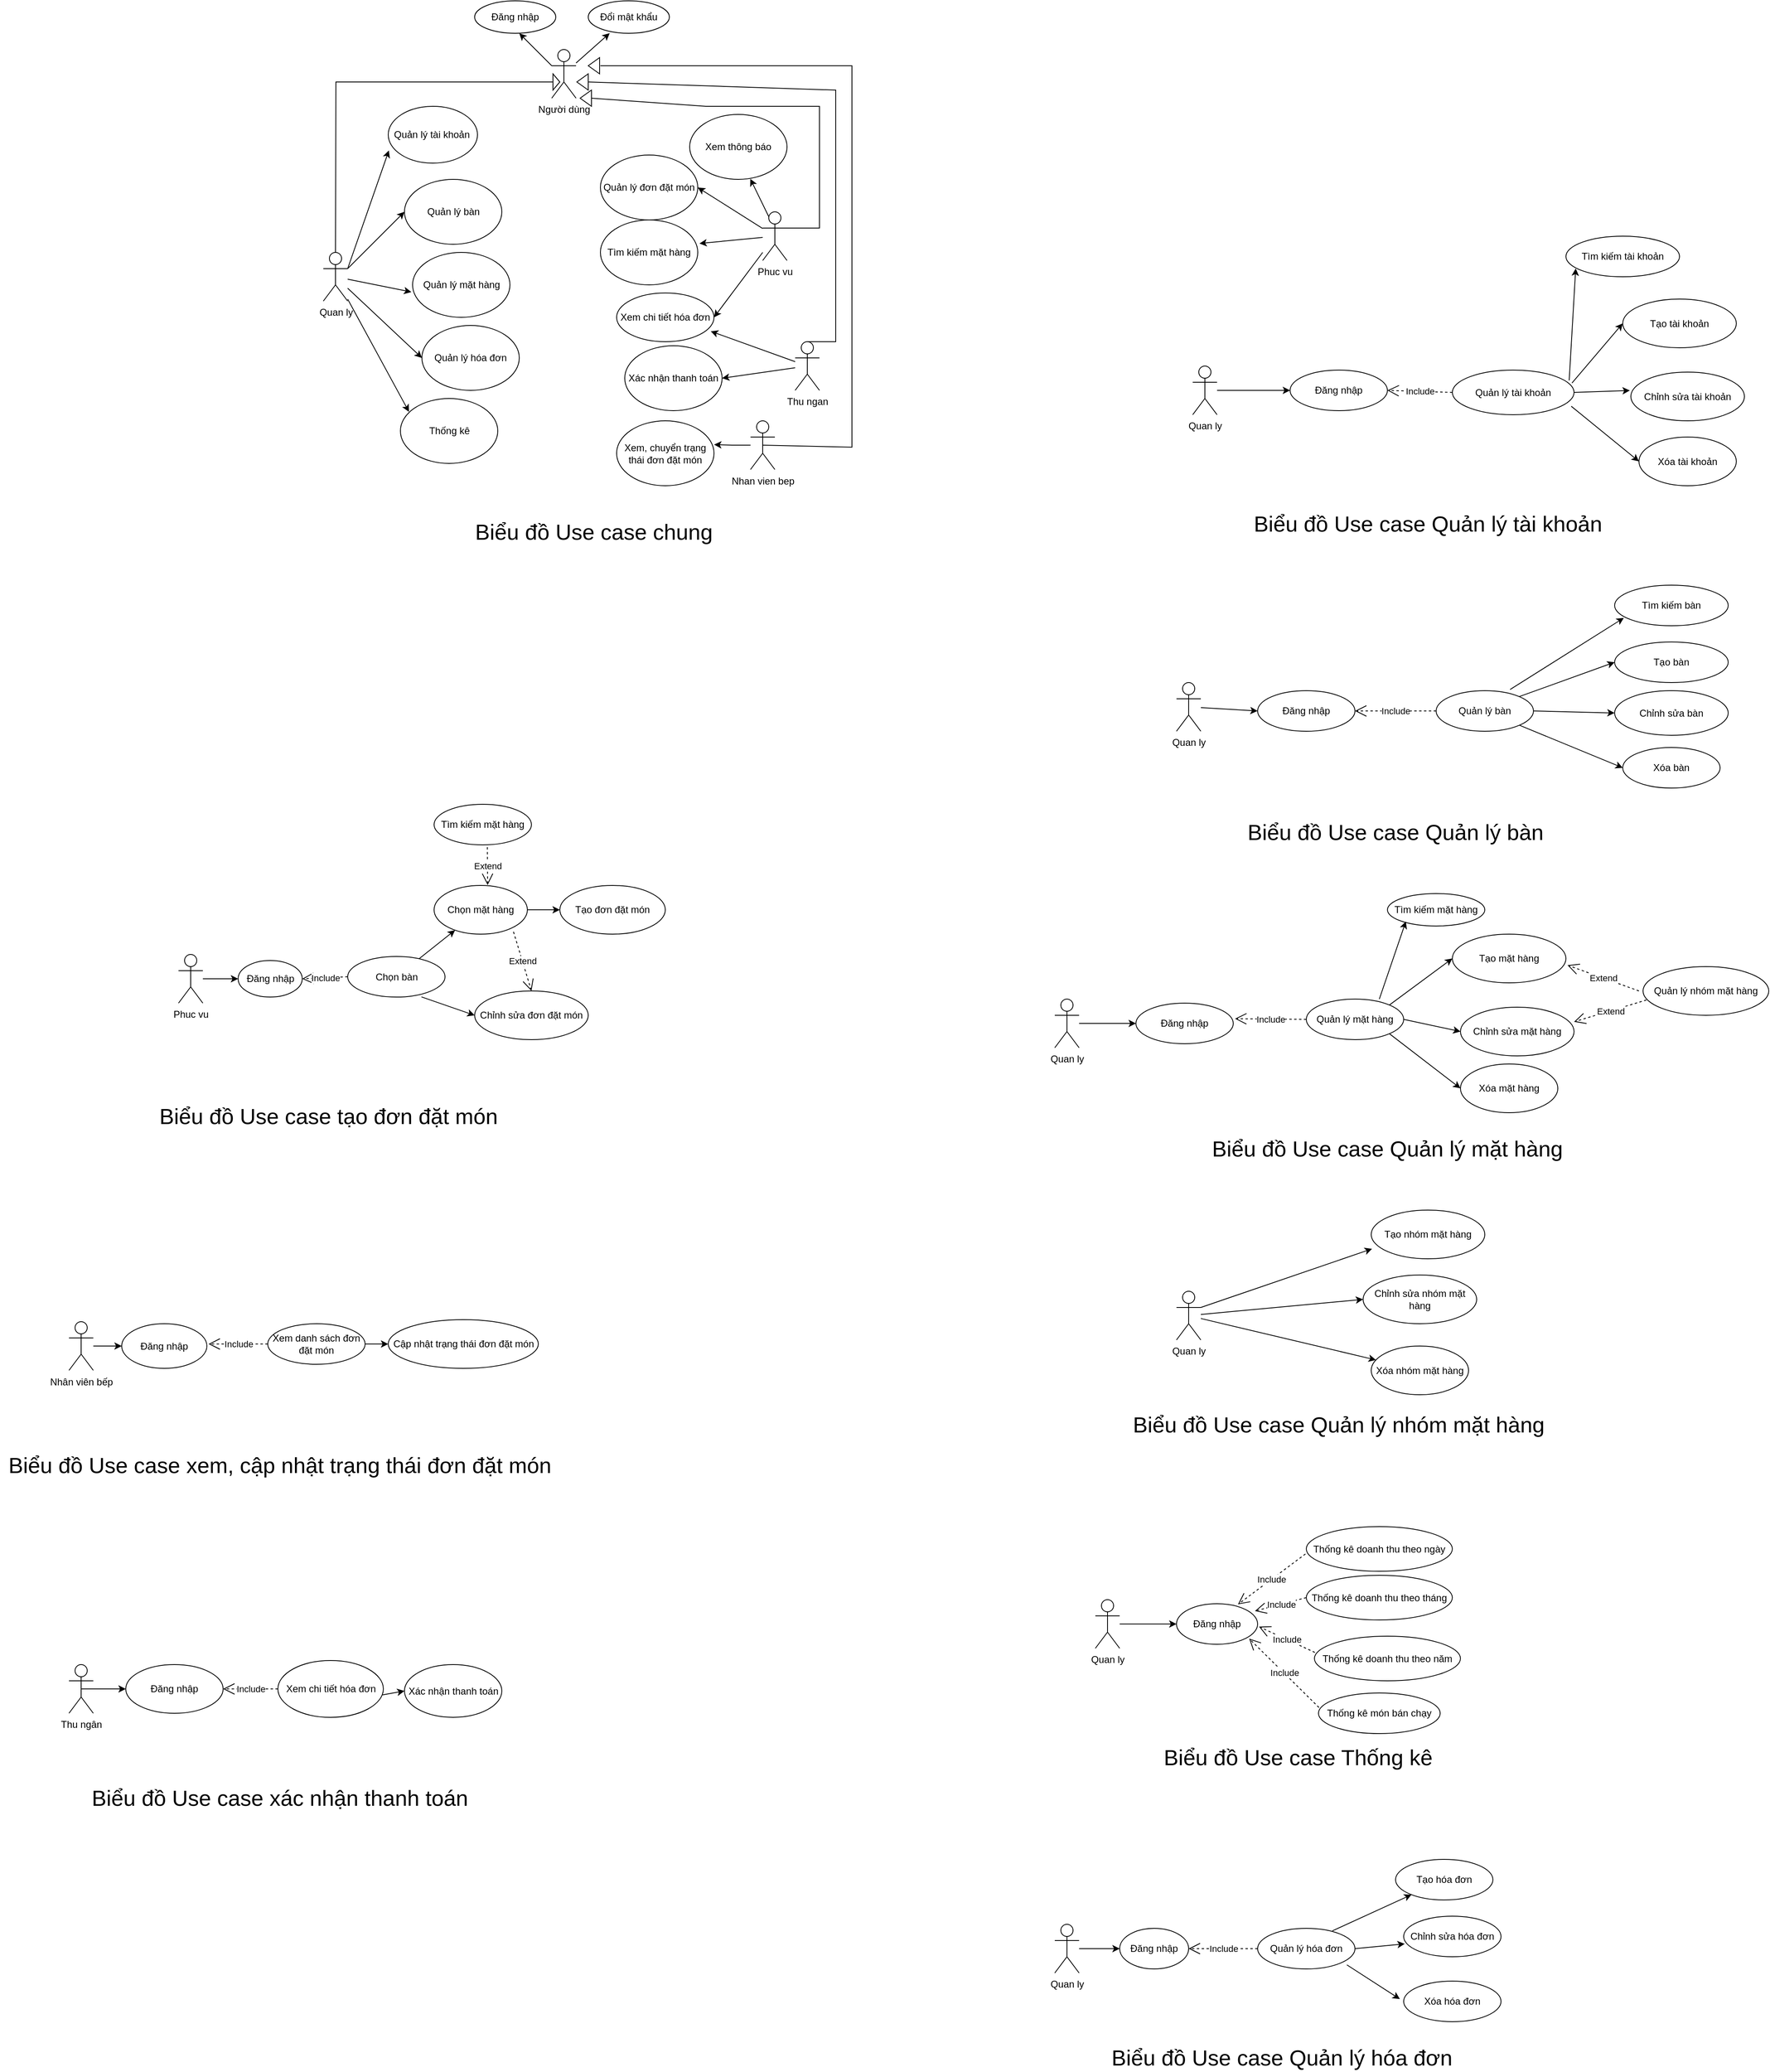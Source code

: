 <mxfile version="24.6.3" type="device">
  <diagram name="Page-1" id="_F12No95Dk4UT3vxhnd5">
    <mxGraphModel dx="1097" dy="1707" grid="1" gridSize="10" guides="1" tooltips="1" connect="1" arrows="1" fold="1" page="1" pageScale="1" pageWidth="850" pageHeight="1100" math="0" shadow="0">
      <root>
        <mxCell id="0" />
        <mxCell id="1" parent="0" />
        <mxCell id="zqzZi_88nzhMAVSUNbBX-1" value="Quan ly" style="shape=umlActor;verticalLabelPosition=bottom;verticalAlign=top;html=1;outlineConnect=0;" parent="1" vertex="1">
          <mxGeometry x="428.5" y="110" width="30" height="60" as="geometry" />
        </mxCell>
        <mxCell id="zqzZi_88nzhMAVSUNbBX-4" value="Quản lý tài khoản&amp;nbsp;" style="ellipse;whiteSpace=wrap;html=1;" parent="1" vertex="1">
          <mxGeometry x="508.5" y="-70" width="110" height="70" as="geometry" />
        </mxCell>
        <mxCell id="zqzZi_88nzhMAVSUNbBX-6" value="Quản lý bàn" style="ellipse;whiteSpace=wrap;html=1;" parent="1" vertex="1">
          <mxGeometry x="528.5" y="20" width="120" height="80" as="geometry" />
        </mxCell>
        <mxCell id="zqzZi_88nzhMAVSUNbBX-7" value="Quản lý mặt hàng" style="ellipse;whiteSpace=wrap;html=1;" parent="1" vertex="1">
          <mxGeometry x="538.5" y="110" width="120" height="80" as="geometry" />
        </mxCell>
        <mxCell id="zqzZi_88nzhMAVSUNbBX-8" value="Quản lý hóa đơn" style="ellipse;whiteSpace=wrap;html=1;" parent="1" vertex="1">
          <mxGeometry x="550" y="200" width="120" height="80" as="geometry" />
        </mxCell>
        <mxCell id="zqzZi_88nzhMAVSUNbBX-9" value="Thống kê" style="ellipse;whiteSpace=wrap;html=1;" parent="1" vertex="1">
          <mxGeometry x="523.5" y="290" width="120" height="80" as="geometry" />
        </mxCell>
        <mxCell id="zqzZi_88nzhMAVSUNbBX-10" value="" style="endArrow=classic;html=1;rounded=0;exitX=1;exitY=0.333;exitDx=0;exitDy=0;exitPerimeter=0;entryX=0.007;entryY=0.777;entryDx=0;entryDy=0;entryPerimeter=0;" parent="1" source="zqzZi_88nzhMAVSUNbBX-1" target="zqzZi_88nzhMAVSUNbBX-4" edge="1">
          <mxGeometry width="50" height="50" relative="1" as="geometry">
            <mxPoint x="668.5" y="220" as="sourcePoint" />
            <mxPoint x="718.5" y="170" as="targetPoint" />
          </mxGeometry>
        </mxCell>
        <mxCell id="zqzZi_88nzhMAVSUNbBX-11" value="" style="endArrow=classic;html=1;rounded=0;exitX=1;exitY=0.333;exitDx=0;exitDy=0;exitPerimeter=0;entryX=0;entryY=0.5;entryDx=0;entryDy=0;" parent="1" source="zqzZi_88nzhMAVSUNbBX-1" target="zqzZi_88nzhMAVSUNbBX-6" edge="1">
          <mxGeometry width="50" height="50" relative="1" as="geometry">
            <mxPoint x="508.5" y="40" as="sourcePoint" />
            <mxPoint x="619.5" y="-46" as="targetPoint" />
          </mxGeometry>
        </mxCell>
        <mxCell id="zqzZi_88nzhMAVSUNbBX-12" value="" style="endArrow=classic;html=1;rounded=0;entryX=-0.013;entryY=0.61;entryDx=0;entryDy=0;entryPerimeter=0;" parent="1" source="zqzZi_88nzhMAVSUNbBX-1" target="zqzZi_88nzhMAVSUNbBX-7" edge="1">
          <mxGeometry width="50" height="50" relative="1" as="geometry">
            <mxPoint x="418.5" y="266" as="sourcePoint" />
            <mxPoint x="529.5" y="180" as="targetPoint" />
          </mxGeometry>
        </mxCell>
        <mxCell id="zqzZi_88nzhMAVSUNbBX-13" value="" style="endArrow=classic;html=1;rounded=0;entryX=0;entryY=0.5;entryDx=0;entryDy=0;" parent="1" source="zqzZi_88nzhMAVSUNbBX-1" target="zqzZi_88nzhMAVSUNbBX-8" edge="1">
          <mxGeometry width="50" height="50" relative="1" as="geometry">
            <mxPoint x="408.5" y="346" as="sourcePoint" />
            <mxPoint x="519.5" y="260" as="targetPoint" />
          </mxGeometry>
        </mxCell>
        <mxCell id="zqzZi_88nzhMAVSUNbBX-14" value="" style="endArrow=classic;html=1;rounded=0;entryX=0.088;entryY=0.205;entryDx=0;entryDy=0;entryPerimeter=0;" parent="1" source="zqzZi_88nzhMAVSUNbBX-1" target="zqzZi_88nzhMAVSUNbBX-9" edge="1">
          <mxGeometry width="50" height="50" relative="1" as="geometry">
            <mxPoint x="408.5" y="280" as="sourcePoint" />
            <mxPoint x="458.5" y="230" as="targetPoint" />
          </mxGeometry>
        </mxCell>
        <mxCell id="zqzZi_88nzhMAVSUNbBX-15" value="Phuc vu" style="shape=umlActor;verticalLabelPosition=bottom;verticalAlign=top;html=1;outlineConnect=0;" parent="1" vertex="1">
          <mxGeometry x="970" y="60" width="30" height="60" as="geometry" />
        </mxCell>
        <mxCell id="zqzZi_88nzhMAVSUNbBX-16" value="Quản lý đơn đặt món" style="ellipse;whiteSpace=wrap;html=1;" parent="1" vertex="1">
          <mxGeometry x="770" y="-10" width="120" height="80" as="geometry" />
        </mxCell>
        <mxCell id="zqzZi_88nzhMAVSUNbBX-17" value="" style="endArrow=classic;html=1;rounded=0;entryX=1;entryY=0.5;entryDx=0;entryDy=0;" parent="1" source="zqzZi_88nzhMAVSUNbBX-15" target="zqzZi_88nzhMAVSUNbBX-16" edge="1">
          <mxGeometry width="50" height="50" relative="1" as="geometry">
            <mxPoint x="610" y="300" as="sourcePoint" />
            <mxPoint x="660" y="250" as="targetPoint" />
          </mxGeometry>
        </mxCell>
        <mxCell id="zqzZi_88nzhMAVSUNbBX-18" value="Nhan vien bep" style="shape=umlActor;verticalLabelPosition=bottom;verticalAlign=top;html=1;outlineConnect=0;" parent="1" vertex="1">
          <mxGeometry x="955" y="317.5" width="30" height="60" as="geometry" />
        </mxCell>
        <mxCell id="zqzZi_88nzhMAVSUNbBX-19" value="Thu ngan" style="shape=umlActor;verticalLabelPosition=bottom;verticalAlign=top;html=1;outlineConnect=0;" parent="1" vertex="1">
          <mxGeometry x="1010" y="220" width="30" height="60" as="geometry" />
        </mxCell>
        <mxCell id="zqzZi_88nzhMAVSUNbBX-21" value="Xem, chuyển trạng thái đơn đặt món" style="ellipse;whiteSpace=wrap;html=1;" parent="1" vertex="1">
          <mxGeometry x="790" y="317.5" width="120" height="80" as="geometry" />
        </mxCell>
        <mxCell id="zqzZi_88nzhMAVSUNbBX-22" style="edgeStyle=orthogonalEdgeStyle;rounded=0;orthogonalLoop=1;jettySize=auto;html=1;entryX=1.001;entryY=0.367;entryDx=0;entryDy=0;entryPerimeter=0;" parent="1" source="zqzZi_88nzhMAVSUNbBX-18" target="zqzZi_88nzhMAVSUNbBX-21" edge="1">
          <mxGeometry relative="1" as="geometry" />
        </mxCell>
        <mxCell id="zqzZi_88nzhMAVSUNbBX-23" value="Tìm kiếm mặt hàng" style="ellipse;whiteSpace=wrap;html=1;" parent="1" vertex="1">
          <mxGeometry x="770" y="70" width="120" height="80" as="geometry" />
        </mxCell>
        <mxCell id="zqzZi_88nzhMAVSUNbBX-25" value="" style="endArrow=classic;html=1;rounded=0;entryX=1.017;entryY=0.363;entryDx=0;entryDy=0;entryPerimeter=0;" parent="1" source="zqzZi_88nzhMAVSUNbBX-15" target="zqzZi_88nzhMAVSUNbBX-23" edge="1">
          <mxGeometry width="50" height="50" relative="1" as="geometry">
            <mxPoint x="830" y="220" as="sourcePoint" />
            <mxPoint x="880" y="170" as="targetPoint" />
          </mxGeometry>
        </mxCell>
        <mxCell id="zqzZi_88nzhMAVSUNbBX-29" value="Xác nhận thanh toán" style="ellipse;whiteSpace=wrap;html=1;" parent="1" vertex="1">
          <mxGeometry x="800" y="225" width="120" height="80" as="geometry" />
        </mxCell>
        <mxCell id="zqzZi_88nzhMAVSUNbBX-30" value="" style="endArrow=classic;html=1;rounded=0;entryX=1;entryY=0.5;entryDx=0;entryDy=0;" parent="1" source="zqzZi_88nzhMAVSUNbBX-19" target="zqzZi_88nzhMAVSUNbBX-29" edge="1">
          <mxGeometry width="50" height="50" relative="1" as="geometry">
            <mxPoint x="820" y="600" as="sourcePoint" />
            <mxPoint x="870" y="550" as="targetPoint" />
          </mxGeometry>
        </mxCell>
        <mxCell id="zqzZi_88nzhMAVSUNbBX-32" value="Xem thông báo" style="ellipse;whiteSpace=wrap;html=1;" parent="1" vertex="1">
          <mxGeometry x="880" y="-60" width="120" height="80" as="geometry" />
        </mxCell>
        <mxCell id="zqzZi_88nzhMAVSUNbBX-33" value="" style="endArrow=classic;html=1;rounded=0;exitX=0.25;exitY=0.1;exitDx=0;exitDy=0;exitPerimeter=0;entryX=0.623;entryY=0.992;entryDx=0;entryDy=0;entryPerimeter=0;" parent="1" source="zqzZi_88nzhMAVSUNbBX-15" target="zqzZi_88nzhMAVSUNbBX-32" edge="1">
          <mxGeometry width="50" height="50" relative="1" as="geometry">
            <mxPoint x="890" y="10" as="sourcePoint" />
            <mxPoint x="940" y="-40" as="targetPoint" />
          </mxGeometry>
        </mxCell>
        <mxCell id="zqzZi_88nzhMAVSUNbBX-34" value="&lt;font style=&quot;font-size: 27px;&quot;&gt;Biểu đồ Use case chung&lt;/font&gt;" style="text;html=1;align=center;verticalAlign=middle;whiteSpace=wrap;rounded=0;" parent="1" vertex="1">
          <mxGeometry x="442" y="440" width="640" height="30" as="geometry" />
        </mxCell>
        <mxCell id="zqzZi_88nzhMAVSUNbBX-35" value="Phuc vu" style="shape=umlActor;verticalLabelPosition=bottom;verticalAlign=top;html=1;outlineConnect=0;" parent="1" vertex="1">
          <mxGeometry x="250" y="975" width="30" height="60" as="geometry" />
        </mxCell>
        <mxCell id="zqzZi_88nzhMAVSUNbBX-37" value="Tìm kiếm mặt hàng" style="ellipse;whiteSpace=wrap;html=1;" parent="1" vertex="1">
          <mxGeometry x="565" y="790" width="120" height="50" as="geometry" />
        </mxCell>
        <mxCell id="zqzZi_88nzhMAVSUNbBX-38" value="Chọn bàn" style="ellipse;whiteSpace=wrap;html=1;" parent="1" vertex="1">
          <mxGeometry x="458.5" y="977.5" width="120" height="50" as="geometry" />
        </mxCell>
        <mxCell id="zqzZi_88nzhMAVSUNbBX-39" value="Chọn mặt hàng" style="ellipse;whiteSpace=wrap;html=1;" parent="1" vertex="1">
          <mxGeometry x="565" y="890" width="115" height="60" as="geometry" />
        </mxCell>
        <mxCell id="zqzZi_88nzhMAVSUNbBX-47" value="Extend" style="endArrow=open;endSize=12;dashed=1;html=1;rounded=0;exitX=0.547;exitY=1.056;exitDx=0;exitDy=0;entryX=0.574;entryY=-0.008;entryDx=0;entryDy=0;entryPerimeter=0;exitPerimeter=0;" parent="1" source="zqzZi_88nzhMAVSUNbBX-37" target="zqzZi_88nzhMAVSUNbBX-39" edge="1">
          <mxGeometry width="160" relative="1" as="geometry">
            <mxPoint x="491.5" y="970" as="sourcePoint" />
            <mxPoint x="825" y="950" as="targetPoint" />
          </mxGeometry>
        </mxCell>
        <mxCell id="zqzZi_88nzhMAVSUNbBX-48" value="" style="endArrow=classic;html=1;rounded=0;" parent="1" source="zqzZi_88nzhMAVSUNbBX-38" target="zqzZi_88nzhMAVSUNbBX-39" edge="1">
          <mxGeometry width="50" height="50" relative="1" as="geometry">
            <mxPoint x="420" y="1010" as="sourcePoint" />
            <mxPoint x="613" y="964" as="targetPoint" />
          </mxGeometry>
        </mxCell>
        <mxCell id="zqzZi_88nzhMAVSUNbBX-49" value="&lt;font style=&quot;font-size: 27px;&quot;&gt;Biểu đồ Use case tạo đơn đặt món&lt;/font&gt;" style="text;html=1;align=center;verticalAlign=middle;whiteSpace=wrap;rounded=0;" parent="1" vertex="1">
          <mxGeometry x="115" y="1160" width="640" height="30" as="geometry" />
        </mxCell>
        <mxCell id="zqzZi_88nzhMAVSUNbBX-50" value="Nhân viên bếp" style="shape=umlActor;verticalLabelPosition=bottom;verticalAlign=top;html=1;outlineConnect=0;" parent="1" vertex="1">
          <mxGeometry x="115" y="1427.5" width="30" height="60" as="geometry" />
        </mxCell>
        <mxCell id="zqzZi_88nzhMAVSUNbBX-51" value="Đăng nhập" style="ellipse;whiteSpace=wrap;html=1;" parent="1" vertex="1">
          <mxGeometry x="180" y="1430" width="105" height="55" as="geometry" />
        </mxCell>
        <mxCell id="zqzZi_88nzhMAVSUNbBX-52" value="Đăng nhập" style="ellipse;whiteSpace=wrap;html=1;" parent="1" vertex="1">
          <mxGeometry x="323.5" y="982.5" width="79" height="45" as="geometry" />
        </mxCell>
        <mxCell id="zqzZi_88nzhMAVSUNbBX-55" value="" style="endArrow=classic;html=1;rounded=0;entryX=0;entryY=0.5;entryDx=0;entryDy=0;" parent="1" source="zqzZi_88nzhMAVSUNbBX-35" target="zqzZi_88nzhMAVSUNbBX-52" edge="1">
          <mxGeometry width="50" height="50" relative="1" as="geometry">
            <mxPoint x="240" y="1095" as="sourcePoint" />
            <mxPoint x="290" y="1045" as="targetPoint" />
          </mxGeometry>
        </mxCell>
        <mxCell id="zqzZi_88nzhMAVSUNbBX-58" value="Include" style="endArrow=open;endSize=12;dashed=1;html=1;rounded=0;exitX=0;exitY=0.5;exitDx=0;exitDy=0;entryX=1;entryY=0.5;entryDx=0;entryDy=0;" parent="1" source="zqzZi_88nzhMAVSUNbBX-38" target="zqzZi_88nzhMAVSUNbBX-52" edge="1">
          <mxGeometry width="160" relative="1" as="geometry">
            <mxPoint x="433.38" y="1102.96" as="sourcePoint" />
            <mxPoint x="317.5" y="1090" as="targetPoint" />
          </mxGeometry>
        </mxCell>
        <mxCell id="zqzZi_88nzhMAVSUNbBX-61" value="" style="endArrow=classic;html=1;rounded=0;entryX=0;entryY=0.5;entryDx=0;entryDy=0;" parent="1" source="zqzZi_88nzhMAVSUNbBX-50" target="zqzZi_88nzhMAVSUNbBX-51" edge="1">
          <mxGeometry width="50" height="50" relative="1" as="geometry">
            <mxPoint x="135" y="1457.5" as="sourcePoint" />
            <mxPoint x="195" y="1397.5" as="targetPoint" />
          </mxGeometry>
        </mxCell>
        <mxCell id="zqzZi_88nzhMAVSUNbBX-64" value="Xem danh sách đơn đặt món" style="ellipse;whiteSpace=wrap;html=1;" parent="1" vertex="1">
          <mxGeometry x="360" y="1430" width="120" height="50" as="geometry" />
        </mxCell>
        <mxCell id="zqzZi_88nzhMAVSUNbBX-65" value="Cập nhật trạng thái đơn đặt món" style="ellipse;whiteSpace=wrap;html=1;" parent="1" vertex="1">
          <mxGeometry x="508.5" y="1425" width="185" height="60" as="geometry" />
        </mxCell>
        <mxCell id="zqzZi_88nzhMAVSUNbBX-71" value="Include" style="endArrow=open;endSize=12;dashed=1;html=1;rounded=0;exitX=0;exitY=0.5;exitDx=0;exitDy=0;" parent="1" source="zqzZi_88nzhMAVSUNbBX-64" edge="1">
          <mxGeometry width="160" relative="1" as="geometry">
            <mxPoint x="305" y="1387.5" as="sourcePoint" />
            <mxPoint x="287" y="1455" as="targetPoint" />
          </mxGeometry>
        </mxCell>
        <mxCell id="zqzZi_88nzhMAVSUNbBX-74" value="" style="endArrow=classic;html=1;rounded=0;exitX=1;exitY=0.5;exitDx=0;exitDy=0;entryX=0;entryY=0.5;entryDx=0;entryDy=0;" parent="1" source="zqzZi_88nzhMAVSUNbBX-64" target="zqzZi_88nzhMAVSUNbBX-65" edge="1">
          <mxGeometry width="50" height="50" relative="1" as="geometry">
            <mxPoint x="435" y="1617.5" as="sourcePoint" />
            <mxPoint x="485" y="1567.5" as="targetPoint" />
          </mxGeometry>
        </mxCell>
        <mxCell id="zqzZi_88nzhMAVSUNbBX-82" value="Thu ngân" style="shape=umlActor;verticalLabelPosition=bottom;verticalAlign=top;html=1;outlineConnect=0;" parent="1" vertex="1">
          <mxGeometry x="115" y="1850" width="30" height="60" as="geometry" />
        </mxCell>
        <mxCell id="zqzZi_88nzhMAVSUNbBX-83" value="Đăng nhập" style="ellipse;whiteSpace=wrap;html=1;" parent="1" vertex="1">
          <mxGeometry x="185" y="1850" width="120" height="60" as="geometry" />
        </mxCell>
        <mxCell id="zqzZi_88nzhMAVSUNbBX-84" value="" style="endArrow=classic;html=1;rounded=0;entryX=0;entryY=0.5;entryDx=0;entryDy=0;exitX=0.5;exitY=0.5;exitDx=0;exitDy=0;exitPerimeter=0;" parent="1" source="zqzZi_88nzhMAVSUNbBX-82" target="zqzZi_88nzhMAVSUNbBX-83" edge="1">
          <mxGeometry width="50" height="50" relative="1" as="geometry">
            <mxPoint x="115" y="1860" as="sourcePoint" />
            <mxPoint x="165" y="1810" as="targetPoint" />
          </mxGeometry>
        </mxCell>
        <mxCell id="zqzZi_88nzhMAVSUNbBX-86" value="Xem chi tiết hóa đơn" style="ellipse;whiteSpace=wrap;html=1;" parent="1" vertex="1">
          <mxGeometry x="372.5" y="1845" width="130" height="70" as="geometry" />
        </mxCell>
        <mxCell id="zqzZi_88nzhMAVSUNbBX-87" value="Include" style="endArrow=open;endSize=12;dashed=1;html=1;rounded=0;exitX=0;exitY=0.5;exitDx=0;exitDy=0;" parent="1" source="zqzZi_88nzhMAVSUNbBX-86" target="zqzZi_88nzhMAVSUNbBX-83" edge="1">
          <mxGeometry width="160" relative="1" as="geometry">
            <mxPoint x="425" y="1900" as="sourcePoint" />
            <mxPoint x="360" y="1999" as="targetPoint" />
          </mxGeometry>
        </mxCell>
        <mxCell id="zqzZi_88nzhMAVSUNbBX-90" value="&lt;font style=&quot;font-size: 27px;&quot;&gt;Biểu đồ Use case xác nhận thanh toán&lt;/font&gt;" style="text;html=1;align=center;verticalAlign=middle;whiteSpace=wrap;rounded=0;" parent="1" vertex="1">
          <mxGeometry x="55" y="2000" width="640" height="30" as="geometry" />
        </mxCell>
        <mxCell id="zqzZi_88nzhMAVSUNbBX-91" value="Quan ly" style="shape=umlActor;verticalLabelPosition=bottom;verticalAlign=top;html=1;outlineConnect=0;" parent="1" vertex="1">
          <mxGeometry x="1500" y="250" width="30" height="60" as="geometry" />
        </mxCell>
        <mxCell id="zqzZi_88nzhMAVSUNbBX-92" value="Đăng nhập" style="ellipse;whiteSpace=wrap;html=1;" parent="1" vertex="1">
          <mxGeometry x="1620" y="255" width="120" height="50" as="geometry" />
        </mxCell>
        <mxCell id="zqzZi_88nzhMAVSUNbBX-93" value="" style="endArrow=classic;html=1;rounded=0;entryX=0;entryY=0.5;entryDx=0;entryDy=0;" parent="1" source="zqzZi_88nzhMAVSUNbBX-91" target="zqzZi_88nzhMAVSUNbBX-92" edge="1">
          <mxGeometry width="50" height="50" relative="1" as="geometry">
            <mxPoint x="1500" y="430" as="sourcePoint" />
            <mxPoint x="1550" y="380" as="targetPoint" />
          </mxGeometry>
        </mxCell>
        <mxCell id="zqzZi_88nzhMAVSUNbBX-94" value="Tạo tài khoản" style="ellipse;whiteSpace=wrap;html=1;" parent="1" vertex="1">
          <mxGeometry x="2030" y="167.5" width="140" height="60" as="geometry" />
        </mxCell>
        <mxCell id="zqzZi_88nzhMAVSUNbBX-95" value="Chỉnh sửa tài khoản" style="ellipse;whiteSpace=wrap;html=1;" parent="1" vertex="1">
          <mxGeometry x="2040" y="257.5" width="140" height="60" as="geometry" />
        </mxCell>
        <mxCell id="zqzZi_88nzhMAVSUNbBX-96" value="Xóa tài khoản" style="ellipse;whiteSpace=wrap;html=1;" parent="1" vertex="1">
          <mxGeometry x="2050" y="337.5" width="120" height="60" as="geometry" />
        </mxCell>
        <mxCell id="zqzZi_88nzhMAVSUNbBX-97" value="Include" style="endArrow=open;endSize=12;dashed=1;html=1;rounded=0;entryX=1;entryY=0.5;entryDx=0;entryDy=0;exitX=0;exitY=0.5;exitDx=0;exitDy=0;" parent="1" source="zqzZi_88nzhMAVSUNbBX-144" target="zqzZi_88nzhMAVSUNbBX-92" edge="1">
          <mxGeometry width="160" relative="1" as="geometry">
            <mxPoint x="1800" y="260" as="sourcePoint" />
            <mxPoint x="2050" y="190" as="targetPoint" />
            <Array as="points" />
          </mxGeometry>
        </mxCell>
        <mxCell id="zqzZi_88nzhMAVSUNbBX-100" value="Quan ly" style="shape=umlActor;verticalLabelPosition=bottom;verticalAlign=top;html=1;outlineConnect=0;" parent="1" vertex="1">
          <mxGeometry x="1480" y="640" width="30" height="60" as="geometry" />
        </mxCell>
        <mxCell id="zqzZi_88nzhMAVSUNbBX-101" value="Đăng nhập" style="ellipse;whiteSpace=wrap;html=1;" parent="1" vertex="1">
          <mxGeometry x="1580" y="650" width="120" height="50" as="geometry" />
        </mxCell>
        <mxCell id="zqzZi_88nzhMAVSUNbBX-102" value="" style="endArrow=classic;html=1;rounded=0;entryX=0;entryY=0.5;entryDx=0;entryDy=0;" parent="1" source="zqzZi_88nzhMAVSUNbBX-100" target="zqzZi_88nzhMAVSUNbBX-101" edge="1">
          <mxGeometry width="50" height="50" relative="1" as="geometry">
            <mxPoint x="1480" y="820" as="sourcePoint" />
            <mxPoint x="1530" y="770" as="targetPoint" />
          </mxGeometry>
        </mxCell>
        <mxCell id="zqzZi_88nzhMAVSUNbBX-103" value="Tạo bàn" style="ellipse;whiteSpace=wrap;html=1;" parent="1" vertex="1">
          <mxGeometry x="2020" y="590" width="140" height="50" as="geometry" />
        </mxCell>
        <mxCell id="zqzZi_88nzhMAVSUNbBX-104" value="Chỉnh sửa bàn" style="ellipse;whiteSpace=wrap;html=1;" parent="1" vertex="1">
          <mxGeometry x="2020" y="650" width="140" height="55" as="geometry" />
        </mxCell>
        <mxCell id="zqzZi_88nzhMAVSUNbBX-105" value="Xóa bàn" style="ellipse;whiteSpace=wrap;html=1;" parent="1" vertex="1">
          <mxGeometry x="2030" y="720" width="120" height="50" as="geometry" />
        </mxCell>
        <mxCell id="zqzZi_88nzhMAVSUNbBX-108" value="Include" style="endArrow=open;endSize=12;dashed=1;html=1;rounded=0;entryX=1;entryY=0.5;entryDx=0;entryDy=0;exitX=0;exitY=0.5;exitDx=0;exitDy=0;" parent="1" source="zqzZi_88nzhMAVSUNbBX-149" target="zqzZi_88nzhMAVSUNbBX-101" edge="1">
          <mxGeometry width="160" relative="1" as="geometry">
            <mxPoint x="1750" y="640" as="sourcePoint" />
            <mxPoint x="1840" y="720" as="targetPoint" />
          </mxGeometry>
        </mxCell>
        <mxCell id="zqzZi_88nzhMAVSUNbBX-109" value="&lt;font style=&quot;font-size: 27px;&quot;&gt;Biểu đồ Use case Quản lý tài khoản&lt;/font&gt;" style="text;html=1;align=center;verticalAlign=middle;whiteSpace=wrap;rounded=0;" parent="1" vertex="1">
          <mxGeometry x="1470" y="430" width="640" height="30" as="geometry" />
        </mxCell>
        <mxCell id="zqzZi_88nzhMAVSUNbBX-110" value="&lt;font style=&quot;font-size: 27px;&quot;&gt;Biểu đồ Use case Quản lý bàn&lt;/font&gt;" style="text;html=1;align=center;verticalAlign=middle;whiteSpace=wrap;rounded=0;" parent="1" vertex="1">
          <mxGeometry x="1430" y="810" width="640" height="30" as="geometry" />
        </mxCell>
        <mxCell id="zqzZi_88nzhMAVSUNbBX-111" value="Quan ly" style="shape=umlActor;verticalLabelPosition=bottom;verticalAlign=top;html=1;outlineConnect=0;" parent="1" vertex="1">
          <mxGeometry x="1330" y="1030" width="30" height="60" as="geometry" />
        </mxCell>
        <mxCell id="zqzZi_88nzhMAVSUNbBX-112" value="Đăng nhập" style="ellipse;whiteSpace=wrap;html=1;" parent="1" vertex="1">
          <mxGeometry x="1430" y="1035" width="120" height="50" as="geometry" />
        </mxCell>
        <mxCell id="zqzZi_88nzhMAVSUNbBX-113" value="" style="endArrow=classic;html=1;rounded=0;entryX=0;entryY=0.5;entryDx=0;entryDy=0;" parent="1" source="zqzZi_88nzhMAVSUNbBX-111" target="zqzZi_88nzhMAVSUNbBX-112" edge="1">
          <mxGeometry width="50" height="50" relative="1" as="geometry">
            <mxPoint x="1470" y="1210" as="sourcePoint" />
            <mxPoint x="1520" y="1160" as="targetPoint" />
          </mxGeometry>
        </mxCell>
        <mxCell id="zqzZi_88nzhMAVSUNbBX-114" value="Tạo mặt hàng" style="ellipse;whiteSpace=wrap;html=1;" parent="1" vertex="1">
          <mxGeometry x="1820" y="950" width="140" height="60" as="geometry" />
        </mxCell>
        <mxCell id="zqzZi_88nzhMAVSUNbBX-115" value="Chỉnh sửa mặt hàng" style="ellipse;whiteSpace=wrap;html=1;" parent="1" vertex="1">
          <mxGeometry x="1830" y="1040" width="140" height="60" as="geometry" />
        </mxCell>
        <mxCell id="zqzZi_88nzhMAVSUNbBX-116" value="Xóa mặt hàng" style="ellipse;whiteSpace=wrap;html=1;" parent="1" vertex="1">
          <mxGeometry x="1830" y="1110" width="120" height="60" as="geometry" />
        </mxCell>
        <mxCell id="zqzZi_88nzhMAVSUNbBX-117" value="Include" style="endArrow=open;endSize=12;dashed=1;html=1;rounded=0;entryX=1.018;entryY=0.384;entryDx=0;entryDy=0;entryPerimeter=0;exitX=0;exitY=0.5;exitDx=0;exitDy=0;" parent="1" source="zqzZi_88nzhMAVSUNbBX-153" target="zqzZi_88nzhMAVSUNbBX-112" edge="1">
          <mxGeometry width="160" relative="1" as="geometry">
            <mxPoint x="1610" y="1030" as="sourcePoint" />
            <mxPoint x="1650" y="940" as="targetPoint" />
          </mxGeometry>
        </mxCell>
        <mxCell id="zqzZi_88nzhMAVSUNbBX-120" value="&lt;font style=&quot;font-size: 27px;&quot;&gt;Biểu đồ Use case Quản lý mặt hàng&lt;/font&gt;" style="text;html=1;align=center;verticalAlign=middle;whiteSpace=wrap;rounded=0;" parent="1" vertex="1">
          <mxGeometry x="1420" y="1200" width="640" height="30" as="geometry" />
        </mxCell>
        <mxCell id="zqzZi_88nzhMAVSUNbBX-121" value="Quan ly" style="shape=umlActor;verticalLabelPosition=bottom;verticalAlign=top;html=1;outlineConnect=0;" parent="1" vertex="1">
          <mxGeometry x="1480" y="1390" width="30" height="60" as="geometry" />
        </mxCell>
        <mxCell id="zqzZi_88nzhMAVSUNbBX-124" value="Tạo nhóm mặt hàng" style="ellipse;whiteSpace=wrap;html=1;" parent="1" vertex="1">
          <mxGeometry x="1720" y="1290" width="140" height="60" as="geometry" />
        </mxCell>
        <mxCell id="zqzZi_88nzhMAVSUNbBX-125" value="Chỉnh sửa nhóm mặt hàng" style="ellipse;whiteSpace=wrap;html=1;" parent="1" vertex="1">
          <mxGeometry x="1710" y="1370" width="140" height="60" as="geometry" />
        </mxCell>
        <mxCell id="zqzZi_88nzhMAVSUNbBX-126" value="Xóa nhóm mặt hàng" style="ellipse;whiteSpace=wrap;html=1;" parent="1" vertex="1">
          <mxGeometry x="1720" y="1457.5" width="120" height="60" as="geometry" />
        </mxCell>
        <mxCell id="zqzZi_88nzhMAVSUNbBX-130" value="&lt;font style=&quot;font-size: 27px;&quot;&gt;Biểu đồ Use case Quản lý nhóm mặt hàng&lt;/font&gt;" style="text;html=1;align=center;verticalAlign=middle;whiteSpace=wrap;rounded=0;" parent="1" vertex="1">
          <mxGeometry x="1360" y="1540" width="640" height="30" as="geometry" />
        </mxCell>
        <mxCell id="zqzZi_88nzhMAVSUNbBX-133" value="" style="endArrow=classic;html=1;rounded=0;exitX=1;exitY=0.333;exitDx=0;exitDy=0;exitPerimeter=0;entryX=0.007;entryY=0.796;entryDx=0;entryDy=0;entryPerimeter=0;" parent="1" source="zqzZi_88nzhMAVSUNbBX-121" target="zqzZi_88nzhMAVSUNbBX-124" edge="1">
          <mxGeometry width="50" height="50" relative="1" as="geometry">
            <mxPoint x="1683.101" y="1402.608" as="sourcePoint" />
            <mxPoint x="1820" y="1320" as="targetPoint" />
          </mxGeometry>
        </mxCell>
        <mxCell id="zqzZi_88nzhMAVSUNbBX-134" value="" style="endArrow=classic;html=1;rounded=0;entryX=0;entryY=0.5;entryDx=0;entryDy=0;" parent="1" source="zqzZi_88nzhMAVSUNbBX-121" target="zqzZi_88nzhMAVSUNbBX-125" edge="1">
          <mxGeometry width="50" height="50" relative="1" as="geometry">
            <mxPoint x="1683.101" y="1437.392" as="sourcePoint" />
            <mxPoint x="1700" y="1455.0" as="targetPoint" />
            <Array as="points" />
          </mxGeometry>
        </mxCell>
        <mxCell id="zqzZi_88nzhMAVSUNbBX-135" value="Quản lý nhóm mặt hàng" style="ellipse;whiteSpace=wrap;html=1;" parent="1" vertex="1">
          <mxGeometry x="2055" y="990" width="155" height="60" as="geometry" />
        </mxCell>
        <mxCell id="zqzZi_88nzhMAVSUNbBX-136" value="Extend" style="endArrow=open;endSize=12;dashed=1;html=1;rounded=0;entryX=1.014;entryY=0.638;entryDx=0;entryDy=0;entryPerimeter=0;" parent="1" target="zqzZi_88nzhMAVSUNbBX-114" edge="1">
          <mxGeometry width="160" relative="1" as="geometry">
            <mxPoint x="2050" y="1020" as="sourcePoint" />
            <mxPoint x="2030" y="1050" as="targetPoint" />
          </mxGeometry>
        </mxCell>
        <mxCell id="zqzZi_88nzhMAVSUNbBX-137" value="Extend" style="endArrow=open;endSize=12;dashed=1;html=1;rounded=0;exitX=0.027;exitY=0.686;exitDx=0;exitDy=0;exitPerimeter=0;" parent="1" source="zqzZi_88nzhMAVSUNbBX-135" edge="1">
          <mxGeometry width="160" relative="1" as="geometry">
            <mxPoint x="2060" y="1090" as="sourcePoint" />
            <mxPoint x="1970" y="1058" as="targetPoint" />
          </mxGeometry>
        </mxCell>
        <mxCell id="zqzZi_88nzhMAVSUNbBX-144" value="Quản lý tài khoản" style="ellipse;whiteSpace=wrap;html=1;" parent="1" vertex="1">
          <mxGeometry x="1820" y="255" width="150" height="55" as="geometry" />
        </mxCell>
        <mxCell id="zqzZi_88nzhMAVSUNbBX-146" value="" style="endArrow=classic;html=1;rounded=0;entryX=0;entryY=0.5;entryDx=0;entryDy=0;exitX=0.983;exitY=0.289;exitDx=0;exitDy=0;exitPerimeter=0;" parent="1" source="zqzZi_88nzhMAVSUNbBX-144" target="zqzZi_88nzhMAVSUNbBX-94" edge="1">
          <mxGeometry width="50" height="50" relative="1" as="geometry">
            <mxPoint x="1950" y="240" as="sourcePoint" />
            <mxPoint x="2000" y="190" as="targetPoint" />
          </mxGeometry>
        </mxCell>
        <mxCell id="zqzZi_88nzhMAVSUNbBX-147" value="" style="endArrow=classic;html=1;rounded=0;exitX=1;exitY=0.5;exitDx=0;exitDy=0;entryX=-0.009;entryY=0.378;entryDx=0;entryDy=0;entryPerimeter=0;" parent="1" source="zqzZi_88nzhMAVSUNbBX-144" target="zqzZi_88nzhMAVSUNbBX-95" edge="1">
          <mxGeometry width="50" height="50" relative="1" as="geometry">
            <mxPoint x="2000" y="330" as="sourcePoint" />
            <mxPoint x="2050" y="280" as="targetPoint" />
          </mxGeometry>
        </mxCell>
        <mxCell id="zqzZi_88nzhMAVSUNbBX-148" value="" style="endArrow=classic;html=1;rounded=0;entryX=0;entryY=0.5;entryDx=0;entryDy=0;exitX=0.977;exitY=0.81;exitDx=0;exitDy=0;exitPerimeter=0;" parent="1" source="zqzZi_88nzhMAVSUNbBX-144" target="zqzZi_88nzhMAVSUNbBX-96" edge="1">
          <mxGeometry width="50" height="50" relative="1" as="geometry">
            <mxPoint x="1940" y="380" as="sourcePoint" />
            <mxPoint x="1990" y="330" as="targetPoint" />
          </mxGeometry>
        </mxCell>
        <mxCell id="zqzZi_88nzhMAVSUNbBX-149" value="Quản lý bàn" style="ellipse;whiteSpace=wrap;html=1;" parent="1" vertex="1">
          <mxGeometry x="1800" y="650" width="120" height="50" as="geometry" />
        </mxCell>
        <mxCell id="zqzZi_88nzhMAVSUNbBX-150" value="" style="endArrow=classic;html=1;rounded=0;exitX=1;exitY=0;exitDx=0;exitDy=0;entryX=0;entryY=0.5;entryDx=0;entryDy=0;" parent="1" source="zqzZi_88nzhMAVSUNbBX-149" target="zqzZi_88nzhMAVSUNbBX-103" edge="1">
          <mxGeometry width="50" height="50" relative="1" as="geometry">
            <mxPoint x="1940" y="660" as="sourcePoint" />
            <mxPoint x="2010" y="610" as="targetPoint" />
          </mxGeometry>
        </mxCell>
        <mxCell id="zqzZi_88nzhMAVSUNbBX-151" value="" style="endArrow=classic;html=1;rounded=0;exitX=1;exitY=0.5;exitDx=0;exitDy=0;entryX=0;entryY=0.5;entryDx=0;entryDy=0;" parent="1" source="zqzZi_88nzhMAVSUNbBX-149" target="zqzZi_88nzhMAVSUNbBX-104" edge="1">
          <mxGeometry width="50" height="50" relative="1" as="geometry">
            <mxPoint x="1890" y="770" as="sourcePoint" />
            <mxPoint x="1940" y="720" as="targetPoint" />
          </mxGeometry>
        </mxCell>
        <mxCell id="zqzZi_88nzhMAVSUNbBX-152" value="" style="endArrow=classic;html=1;rounded=0;entryX=0;entryY=0.5;entryDx=0;entryDy=0;" parent="1" source="zqzZi_88nzhMAVSUNbBX-149" target="zqzZi_88nzhMAVSUNbBX-105" edge="1">
          <mxGeometry width="50" height="50" relative="1" as="geometry">
            <mxPoint x="1920" y="780" as="sourcePoint" />
            <mxPoint x="1970" y="730" as="targetPoint" />
          </mxGeometry>
        </mxCell>
        <mxCell id="zqzZi_88nzhMAVSUNbBX-153" value="Quản lý mặt hàng" style="ellipse;whiteSpace=wrap;html=1;" parent="1" vertex="1">
          <mxGeometry x="1640" y="1030" width="120" height="50" as="geometry" />
        </mxCell>
        <mxCell id="zqzZi_88nzhMAVSUNbBX-154" value="" style="endArrow=classic;html=1;rounded=0;exitX=1;exitY=0;exitDx=0;exitDy=0;entryX=0;entryY=0.5;entryDx=0;entryDy=0;" parent="1" source="zqzZi_88nzhMAVSUNbBX-153" target="zqzZi_88nzhMAVSUNbBX-114" edge="1">
          <mxGeometry width="50" height="50" relative="1" as="geometry">
            <mxPoint x="1730" y="990" as="sourcePoint" />
            <mxPoint x="1780" y="940" as="targetPoint" />
          </mxGeometry>
        </mxCell>
        <mxCell id="zqzZi_88nzhMAVSUNbBX-155" value="" style="endArrow=classic;html=1;rounded=0;exitX=1;exitY=0.5;exitDx=0;exitDy=0;entryX=0;entryY=0.5;entryDx=0;entryDy=0;" parent="1" source="zqzZi_88nzhMAVSUNbBX-153" target="zqzZi_88nzhMAVSUNbBX-115" edge="1">
          <mxGeometry width="50" height="50" relative="1" as="geometry">
            <mxPoint x="1640" y="1170" as="sourcePoint" />
            <mxPoint x="1690" y="1120" as="targetPoint" />
          </mxGeometry>
        </mxCell>
        <mxCell id="zqzZi_88nzhMAVSUNbBX-156" value="" style="endArrow=classic;html=1;rounded=0;exitX=1;exitY=1;exitDx=0;exitDy=0;entryX=0;entryY=0.5;entryDx=0;entryDy=0;" parent="1" source="zqzZi_88nzhMAVSUNbBX-153" target="zqzZi_88nzhMAVSUNbBX-116" edge="1">
          <mxGeometry width="50" height="50" relative="1" as="geometry">
            <mxPoint x="1740" y="1170" as="sourcePoint" />
            <mxPoint x="1790" y="1120" as="targetPoint" />
          </mxGeometry>
        </mxCell>
        <mxCell id="zqzZi_88nzhMAVSUNbBX-157" value="" style="endArrow=classic;html=1;rounded=0;" parent="1" source="zqzZi_88nzhMAVSUNbBX-121" target="zqzZi_88nzhMAVSUNbBX-126" edge="1">
          <mxGeometry width="50" height="50" relative="1" as="geometry">
            <mxPoint x="1600" y="1480" as="sourcePoint" />
            <mxPoint x="1650" y="1430" as="targetPoint" />
          </mxGeometry>
        </mxCell>
        <mxCell id="zqzZi_88nzhMAVSUNbBX-159" value="Quan ly" style="shape=umlActor;verticalLabelPosition=bottom;verticalAlign=top;html=1;outlineConnect=0;" parent="1" vertex="1">
          <mxGeometry x="1380" y="1770" width="30" height="60" as="geometry" />
        </mxCell>
        <mxCell id="zqzZi_88nzhMAVSUNbBX-160" value="Đăng nhập" style="ellipse;whiteSpace=wrap;html=1;" parent="1" vertex="1">
          <mxGeometry x="1480" y="1775" width="100" height="50" as="geometry" />
        </mxCell>
        <mxCell id="zqzZi_88nzhMAVSUNbBX-161" value="" style="endArrow=classic;html=1;rounded=0;entryX=0;entryY=0.5;entryDx=0;entryDy=0;" parent="1" source="zqzZi_88nzhMAVSUNbBX-159" target="zqzZi_88nzhMAVSUNbBX-160" edge="1">
          <mxGeometry width="50" height="50" relative="1" as="geometry">
            <mxPoint x="1480" y="1930" as="sourcePoint" />
            <mxPoint x="1530" y="1880" as="targetPoint" />
          </mxGeometry>
        </mxCell>
        <mxCell id="zqzZi_88nzhMAVSUNbBX-162" value="Thống kê doanh thu theo ngày" style="ellipse;whiteSpace=wrap;html=1;" parent="1" vertex="1">
          <mxGeometry x="1640" y="1680" width="180" height="55" as="geometry" />
        </mxCell>
        <mxCell id="zqzZi_88nzhMAVSUNbBX-163" value="Thống kê doanh thu theo tháng" style="ellipse;whiteSpace=wrap;html=1;" parent="1" vertex="1">
          <mxGeometry x="1640" y="1740" width="180" height="55" as="geometry" />
        </mxCell>
        <mxCell id="zqzZi_88nzhMAVSUNbBX-164" value="Thống kê doanh thu theo năm" style="ellipse;whiteSpace=wrap;html=1;" parent="1" vertex="1">
          <mxGeometry x="1650" y="1815" width="180" height="55" as="geometry" />
        </mxCell>
        <mxCell id="zqzZi_88nzhMAVSUNbBX-165" value="Thống kê món bán chạy" style="ellipse;whiteSpace=wrap;html=1;" parent="1" vertex="1">
          <mxGeometry x="1655" y="1885" width="150" height="50" as="geometry" />
        </mxCell>
        <mxCell id="zqzZi_88nzhMAVSUNbBX-166" value="Include" style="endArrow=open;endSize=12;dashed=1;html=1;rounded=0;exitX=0;exitY=0.5;exitDx=0;exitDy=0;entryX=0.967;entryY=0.181;entryDx=0;entryDy=0;entryPerimeter=0;" parent="1" source="zqzZi_88nzhMAVSUNbBX-163" target="zqzZi_88nzhMAVSUNbBX-160" edge="1">
          <mxGeometry width="160" relative="1" as="geometry">
            <mxPoint x="1520" y="1950" as="sourcePoint" />
            <mxPoint x="1568" y="1990" as="targetPoint" />
          </mxGeometry>
        </mxCell>
        <mxCell id="zqzZi_88nzhMAVSUNbBX-167" value="Include" style="endArrow=open;endSize=12;dashed=1;html=1;rounded=0;exitX=-0.006;exitY=0.613;exitDx=0;exitDy=0;entryX=0.758;entryY=0.016;entryDx=0;entryDy=0;entryPerimeter=0;exitPerimeter=0;" parent="1" source="zqzZi_88nzhMAVSUNbBX-162" target="zqzZi_88nzhMAVSUNbBX-160" edge="1">
          <mxGeometry width="160" relative="1" as="geometry">
            <mxPoint x="1593" y="1750" as="sourcePoint" />
            <mxPoint x="1530" y="1766" as="targetPoint" />
          </mxGeometry>
        </mxCell>
        <mxCell id="zqzZi_88nzhMAVSUNbBX-168" value="Include" style="endArrow=open;endSize=12;dashed=1;html=1;rounded=0;entryX=1.017;entryY=0.566;entryDx=0;entryDy=0;entryPerimeter=0;exitX=0.003;exitY=0.364;exitDx=0;exitDy=0;exitPerimeter=0;" parent="1" source="zqzZi_88nzhMAVSUNbBX-164" target="zqzZi_88nzhMAVSUNbBX-160" edge="1">
          <mxGeometry width="160" relative="1" as="geometry">
            <mxPoint x="1660" y="1788" as="sourcePoint" />
            <mxPoint x="1597" y="1804" as="targetPoint" />
          </mxGeometry>
        </mxCell>
        <mxCell id="zqzZi_88nzhMAVSUNbBX-169" value="Include" style="endArrow=open;endSize=12;dashed=1;html=1;rounded=0;entryX=0.896;entryY=0.861;entryDx=0;entryDy=0;entryPerimeter=0;exitX=0.004;exitY=0.357;exitDx=0;exitDy=0;exitPerimeter=0;" parent="1" source="zqzZi_88nzhMAVSUNbBX-165" target="zqzZi_88nzhMAVSUNbBX-160" edge="1">
          <mxGeometry width="160" relative="1" as="geometry">
            <mxPoint x="1650" y="1900" as="sourcePoint" />
            <mxPoint x="1607" y="1814" as="targetPoint" />
          </mxGeometry>
        </mxCell>
        <mxCell id="zqzZi_88nzhMAVSUNbBX-170" value="&lt;font style=&quot;font-size: 27px;&quot;&gt;Biểu đồ Use case Thống kê&lt;/font&gt;" style="text;html=1;align=center;verticalAlign=middle;whiteSpace=wrap;rounded=0;" parent="1" vertex="1">
          <mxGeometry x="1310" y="1950" width="640" height="30" as="geometry" />
        </mxCell>
        <mxCell id="zqzZi_88nzhMAVSUNbBX-171" value="Quan ly" style="shape=umlActor;verticalLabelPosition=bottom;verticalAlign=top;html=1;outlineConnect=0;" parent="1" vertex="1">
          <mxGeometry x="1330" y="2170" width="30" height="60" as="geometry" />
        </mxCell>
        <mxCell id="zqzZi_88nzhMAVSUNbBX-172" value="&lt;font style=&quot;font-size: 27px;&quot;&gt;Biểu đồ Use case Quản lý hóa đơn&lt;/font&gt;" style="text;html=1;align=center;verticalAlign=middle;whiteSpace=wrap;rounded=0;" parent="1" vertex="1">
          <mxGeometry x="1290" y="2320" width="640" height="30" as="geometry" />
        </mxCell>
        <mxCell id="zqzZi_88nzhMAVSUNbBX-173" value="Tìm kiếm mặt hàng" style="ellipse;whiteSpace=wrap;html=1;" parent="1" vertex="1">
          <mxGeometry x="1740" y="900" width="120" height="40" as="geometry" />
        </mxCell>
        <mxCell id="zqzZi_88nzhMAVSUNbBX-174" value="" style="endArrow=classic;html=1;rounded=0;entryX=0.189;entryY=0.86;entryDx=0;entryDy=0;entryPerimeter=0;" parent="1" target="zqzZi_88nzhMAVSUNbBX-173" edge="1">
          <mxGeometry width="50" height="50" relative="1" as="geometry">
            <mxPoint x="1730" y="1030" as="sourcePoint" />
            <mxPoint x="1805" y="963" as="targetPoint" />
          </mxGeometry>
        </mxCell>
        <mxCell id="zqzZi_88nzhMAVSUNbBX-175" value="Tìm kiếm bàn" style="ellipse;whiteSpace=wrap;html=1;" parent="1" vertex="1">
          <mxGeometry x="2020" y="520" width="140" height="50" as="geometry" />
        </mxCell>
        <mxCell id="zqzZi_88nzhMAVSUNbBX-177" value="" style="endArrow=classic;html=1;rounded=0;exitX=0.76;exitY=-0.028;exitDx=0;exitDy=0;entryX=0.081;entryY=0.807;entryDx=0;entryDy=0;entryPerimeter=0;exitPerimeter=0;" parent="1" source="zqzZi_88nzhMAVSUNbBX-149" target="zqzZi_88nzhMAVSUNbBX-175" edge="1">
          <mxGeometry width="50" height="50" relative="1" as="geometry">
            <mxPoint x="1863" y="636" as="sourcePoint" />
            <mxPoint x="1980" y="594" as="targetPoint" />
          </mxGeometry>
        </mxCell>
        <mxCell id="9fumEpHeDndvgt4UoZ8p-2" value="Đăng nhập" style="ellipse;whiteSpace=wrap;html=1;" parent="1" vertex="1">
          <mxGeometry x="1410" y="2175" width="85" height="50" as="geometry" />
        </mxCell>
        <mxCell id="9fumEpHeDndvgt4UoZ8p-3" value="" style="endArrow=classic;html=1;rounded=0;" parent="1" source="zqzZi_88nzhMAVSUNbBX-171" target="9fumEpHeDndvgt4UoZ8p-2" edge="1">
          <mxGeometry width="50" height="50" relative="1" as="geometry">
            <mxPoint x="1410" y="2250" as="sourcePoint" />
            <mxPoint x="1460" y="2200" as="targetPoint" />
          </mxGeometry>
        </mxCell>
        <mxCell id="9fumEpHeDndvgt4UoZ8p-4" value="Quản lý hóa đơn" style="ellipse;whiteSpace=wrap;html=1;" parent="1" vertex="1">
          <mxGeometry x="1580" y="2175" width="120" height="50" as="geometry" />
        </mxCell>
        <mxCell id="9fumEpHeDndvgt4UoZ8p-5" value="Include" style="endArrow=open;endSize=12;dashed=1;html=1;rounded=0;exitX=0;exitY=0.5;exitDx=0;exitDy=0;entryX=1;entryY=0.5;entryDx=0;entryDy=0;" parent="1" source="9fumEpHeDndvgt4UoZ8p-4" target="9fumEpHeDndvgt4UoZ8p-2" edge="1">
          <mxGeometry width="160" relative="1" as="geometry">
            <mxPoint x="1620" y="2260" as="sourcePoint" />
            <mxPoint x="1537" y="2322" as="targetPoint" />
          </mxGeometry>
        </mxCell>
        <mxCell id="9fumEpHeDndvgt4UoZ8p-6" value="Tạo hóa đơn" style="ellipse;whiteSpace=wrap;html=1;" parent="1" vertex="1">
          <mxGeometry x="1750" y="2090" width="120" height="50" as="geometry" />
        </mxCell>
        <mxCell id="9fumEpHeDndvgt4UoZ8p-7" value="Chỉnh sửa hóa đơn" style="ellipse;whiteSpace=wrap;html=1;" parent="1" vertex="1">
          <mxGeometry x="1760" y="2160" width="120" height="50" as="geometry" />
        </mxCell>
        <mxCell id="9fumEpHeDndvgt4UoZ8p-8" value="Xóa hóa đơn" style="ellipse;whiteSpace=wrap;html=1;" parent="1" vertex="1">
          <mxGeometry x="1760" y="2240" width="120" height="50" as="geometry" />
        </mxCell>
        <mxCell id="9fumEpHeDndvgt4UoZ8p-9" value="" style="endArrow=classic;html=1;rounded=0;exitX=0.767;exitY=0.063;exitDx=0;exitDy=0;exitPerimeter=0;" parent="1" source="9fumEpHeDndvgt4UoZ8p-4" target="9fumEpHeDndvgt4UoZ8p-6" edge="1">
          <mxGeometry width="50" height="50" relative="1" as="geometry">
            <mxPoint x="1630" y="2150" as="sourcePoint" />
            <mxPoint x="1680" y="2100" as="targetPoint" />
          </mxGeometry>
        </mxCell>
        <mxCell id="9fumEpHeDndvgt4UoZ8p-10" value="" style="endArrow=classic;html=1;rounded=0;exitX=1;exitY=0.5;exitDx=0;exitDy=0;entryX=0.011;entryY=0.683;entryDx=0;entryDy=0;entryPerimeter=0;" parent="1" source="9fumEpHeDndvgt4UoZ8p-4" target="9fumEpHeDndvgt4UoZ8p-7" edge="1">
          <mxGeometry width="50" height="50" relative="1" as="geometry">
            <mxPoint x="1700" y="2310" as="sourcePoint" />
            <mxPoint x="1750" y="2260" as="targetPoint" />
          </mxGeometry>
        </mxCell>
        <mxCell id="9fumEpHeDndvgt4UoZ8p-11" value="" style="endArrow=classic;html=1;rounded=0;entryX=-0.039;entryY=0.443;entryDx=0;entryDy=0;entryPerimeter=0;exitX=0.917;exitY=0.9;exitDx=0;exitDy=0;exitPerimeter=0;" parent="1" source="9fumEpHeDndvgt4UoZ8p-4" target="9fumEpHeDndvgt4UoZ8p-8" edge="1">
          <mxGeometry width="50" height="50" relative="1" as="geometry">
            <mxPoint x="1690" y="2300" as="sourcePoint" />
            <mxPoint x="1740" y="2250" as="targetPoint" />
          </mxGeometry>
        </mxCell>
        <mxCell id="9fumEpHeDndvgt4UoZ8p-12" value="&lt;font style=&quot;font-size: 27px;&quot;&gt;Biểu đồ Use case xem, cập nhật trạng thái đơn đặt món&lt;/font&gt;" style="text;html=1;align=center;verticalAlign=middle;whiteSpace=wrap;rounded=0;" parent="1" vertex="1">
          <mxGeometry x="30" y="1570" width="690" height="70" as="geometry" />
        </mxCell>
        <mxCell id="9fumEpHeDndvgt4UoZ8p-18" value="Chỉnh sửa đơn đặt món" style="ellipse;whiteSpace=wrap;html=1;" parent="1" vertex="1">
          <mxGeometry x="615" y="1020" width="140" height="60" as="geometry" />
        </mxCell>
        <mxCell id="9fumEpHeDndvgt4UoZ8p-19" value="" style="endArrow=classic;html=1;rounded=0;exitX=0.758;exitY=0.996;exitDx=0;exitDy=0;exitPerimeter=0;entryX=0;entryY=0.5;entryDx=0;entryDy=0;" parent="1" source="zqzZi_88nzhMAVSUNbBX-38" target="9fumEpHeDndvgt4UoZ8p-18" edge="1">
          <mxGeometry width="50" height="50" relative="1" as="geometry">
            <mxPoint x="665" y="1140" as="sourcePoint" />
            <mxPoint x="715" y="1090" as="targetPoint" />
          </mxGeometry>
        </mxCell>
        <mxCell id="9fumEpHeDndvgt4UoZ8p-20" value="Extend" style="endArrow=open;endSize=12;dashed=1;html=1;rounded=0;exitX=0.851;exitY=0.951;exitDx=0;exitDy=0;entryX=0.5;entryY=0;entryDx=0;entryDy=0;exitPerimeter=0;" parent="1" source="zqzZi_88nzhMAVSUNbBX-39" target="9fumEpHeDndvgt4UoZ8p-18" edge="1">
          <mxGeometry width="160" relative="1" as="geometry">
            <mxPoint x="679" y="936.5" as="sourcePoint" />
            <mxPoint x="781" y="943.5" as="targetPoint" />
          </mxGeometry>
        </mxCell>
        <mxCell id="9fumEpHeDndvgt4UoZ8p-21" value="Xác nhận thanh toán" style="ellipse;whiteSpace=wrap;html=1;" parent="1" vertex="1">
          <mxGeometry x="528.5" y="1850" width="120" height="65" as="geometry" />
        </mxCell>
        <mxCell id="9fumEpHeDndvgt4UoZ8p-22" value="" style="endArrow=classic;html=1;rounded=0;exitX=0.991;exitY=0.606;exitDx=0;exitDy=0;exitPerimeter=0;entryX=0;entryY=0.5;entryDx=0;entryDy=0;" parent="1" source="zqzZi_88nzhMAVSUNbBX-86" target="9fumEpHeDndvgt4UoZ8p-21" edge="1">
          <mxGeometry width="50" height="50" relative="1" as="geometry">
            <mxPoint x="542.5" y="1920" as="sourcePoint" />
            <mxPoint x="592.5" y="1870" as="targetPoint" />
          </mxGeometry>
        </mxCell>
        <mxCell id="9fumEpHeDndvgt4UoZ8p-23" value="Tạo đơn đặt món" style="ellipse;whiteSpace=wrap;html=1;" parent="1" vertex="1">
          <mxGeometry x="720" y="890" width="130" height="60" as="geometry" />
        </mxCell>
        <mxCell id="9fumEpHeDndvgt4UoZ8p-24" value="" style="endArrow=classic;html=1;rounded=0;entryX=0;entryY=0.5;entryDx=0;entryDy=0;" parent="1" source="zqzZi_88nzhMAVSUNbBX-39" target="9fumEpHeDndvgt4UoZ8p-23" edge="1">
          <mxGeometry width="50" height="50" relative="1" as="geometry">
            <mxPoint x="685" y="920" as="sourcePoint" />
            <mxPoint x="745" y="890" as="targetPoint" />
          </mxGeometry>
        </mxCell>
        <mxCell id="njeg15UzmNYmxOpEJ-YY-1" value="Xem chi tiết hóa đơn" style="ellipse;whiteSpace=wrap;html=1;" parent="1" vertex="1">
          <mxGeometry x="790" y="160" width="120" height="60" as="geometry" />
        </mxCell>
        <mxCell id="njeg15UzmNYmxOpEJ-YY-3" value="" style="endArrow=classic;html=1;rounded=0;entryX=0.967;entryY=0.787;entryDx=0;entryDy=0;entryPerimeter=0;" parent="1" source="zqzZi_88nzhMAVSUNbBX-19" target="njeg15UzmNYmxOpEJ-YY-1" edge="1">
          <mxGeometry width="50" height="50" relative="1" as="geometry">
            <mxPoint x="650" y="450" as="sourcePoint" />
            <mxPoint x="560" y="420" as="targetPoint" />
            <Array as="points" />
          </mxGeometry>
        </mxCell>
        <mxCell id="J-OzGpA1K6yi93D9_zaK-1" value="" style="endArrow=classic;html=1;rounded=0;entryX=1;entryY=0.5;entryDx=0;entryDy=0;" parent="1" source="zqzZi_88nzhMAVSUNbBX-15" target="njeg15UzmNYmxOpEJ-YY-1" edge="1">
          <mxGeometry width="50" height="50" relative="1" as="geometry">
            <mxPoint x="830" y="340" as="sourcePoint" />
            <mxPoint x="880" y="290" as="targetPoint" />
          </mxGeometry>
        </mxCell>
        <mxCell id="J-OzGpA1K6yi93D9_zaK-2" value="Tìm kiếm tài khoản" style="ellipse;whiteSpace=wrap;html=1;" parent="1" vertex="1">
          <mxGeometry x="1960" y="90" width="140" height="50" as="geometry" />
        </mxCell>
        <mxCell id="J-OzGpA1K6yi93D9_zaK-3" value="" style="endArrow=classic;html=1;rounded=0;entryX=0.086;entryY=0.795;entryDx=0;entryDy=0;entryPerimeter=0;exitX=0.96;exitY=0.232;exitDx=0;exitDy=0;exitPerimeter=0;" parent="1" source="zqzZi_88nzhMAVSUNbBX-144" target="J-OzGpA1K6yi93D9_zaK-2" edge="1">
          <mxGeometry width="50" height="50" relative="1" as="geometry">
            <mxPoint x="1910" y="250" as="sourcePoint" />
            <mxPoint x="1880" y="100" as="targetPoint" />
          </mxGeometry>
        </mxCell>
        <mxCell id="LtJSbJIjSq1q164-DwSc-1" value="Người dùng" style="shape=umlActor;verticalLabelPosition=bottom;verticalAlign=top;html=1;outlineConnect=0;" parent="1" vertex="1">
          <mxGeometry x="710" y="-140" width="30" height="60" as="geometry" />
        </mxCell>
        <mxCell id="LtJSbJIjSq1q164-DwSc-4" value="" style="endArrow=classic;html=1;rounded=0;exitX=0;exitY=0.333;exitDx=0;exitDy=0;exitPerimeter=0;entryX=0.55;entryY=1;entryDx=0;entryDy=0;entryPerimeter=0;" parent="1" source="LtJSbJIjSq1q164-DwSc-1" target="LtJSbJIjSq1q164-DwSc-5" edge="1">
          <mxGeometry width="50" height="50" relative="1" as="geometry">
            <mxPoint x="765" y="-110" as="sourcePoint" />
            <mxPoint x="815" y="-120" as="targetPoint" />
          </mxGeometry>
        </mxCell>
        <mxCell id="LtJSbJIjSq1q164-DwSc-5" value="Đăng nhập" style="ellipse;whiteSpace=wrap;html=1;" parent="1" vertex="1">
          <mxGeometry x="615" y="-200" width="100" height="40" as="geometry" />
        </mxCell>
        <mxCell id="LtJSbJIjSq1q164-DwSc-7" value="" style="endArrow=classic;html=1;rounded=0;entryX=0.264;entryY=0.998;entryDx=0;entryDy=0;entryPerimeter=0;" parent="1" source="LtJSbJIjSq1q164-DwSc-1" target="LtJSbJIjSq1q164-DwSc-8" edge="1">
          <mxGeometry width="50" height="50" relative="1" as="geometry">
            <mxPoint x="752.5" y="80" as="sourcePoint" />
            <mxPoint x="802.5" y="70" as="targetPoint" />
          </mxGeometry>
        </mxCell>
        <mxCell id="LtJSbJIjSq1q164-DwSc-8" value="Đổi mật khẩu" style="ellipse;whiteSpace=wrap;html=1;" parent="1" vertex="1">
          <mxGeometry x="755" y="-200" width="100" height="40" as="geometry" />
        </mxCell>
        <mxCell id="-kCtTFRmVq8t6nt-etvU-1" value="" style="triangle;whiteSpace=wrap;html=1;" vertex="1" parent="1">
          <mxGeometry x="711.5" y="-110" width="8.5" height="20" as="geometry" />
        </mxCell>
        <mxCell id="-kCtTFRmVq8t6nt-etvU-2" value="" style="endArrow=none;html=1;rounded=0;exitX=0.5;exitY=0;exitDx=0;exitDy=0;exitPerimeter=0;entryX=0;entryY=0.5;entryDx=0;entryDy=0;" edge="1" parent="1" source="zqzZi_88nzhMAVSUNbBX-1" target="-kCtTFRmVq8t6nt-etvU-1">
          <mxGeometry width="50" height="50" relative="1" as="geometry">
            <mxPoint x="340" y="80" as="sourcePoint" />
            <mxPoint x="530" y="-100" as="targetPoint" />
            <Array as="points">
              <mxPoint x="444" y="-100" />
            </Array>
          </mxGeometry>
        </mxCell>
        <mxCell id="-kCtTFRmVq8t6nt-etvU-4" value="" style="endArrow=none;html=1;rounded=0;exitX=1;exitY=0.333;exitDx=0;exitDy=0;exitPerimeter=0;entryX=0;entryY=0.5;entryDx=0;entryDy=0;" edge="1" parent="1" source="zqzZi_88nzhMAVSUNbBX-15" target="-kCtTFRmVq8t6nt-etvU-9">
          <mxGeometry width="50" height="50" relative="1" as="geometry">
            <mxPoint x="1050" y="70" as="sourcePoint" />
            <mxPoint x="770" y="-70" as="targetPoint" />
            <Array as="points">
              <mxPoint x="1040" y="80" />
              <mxPoint x="1040" y="-70" />
              <mxPoint x="900" y="-70" />
            </Array>
          </mxGeometry>
        </mxCell>
        <mxCell id="-kCtTFRmVq8t6nt-etvU-5" value="" style="endArrow=none;html=1;rounded=0;exitX=0.5;exitY=0;exitDx=0;exitDy=0;exitPerimeter=0;entryX=0;entryY=0.5;entryDx=0;entryDy=0;" edge="1" parent="1" source="zqzZi_88nzhMAVSUNbBX-19" target="-kCtTFRmVq8t6nt-etvU-8">
          <mxGeometry width="50" height="50" relative="1" as="geometry">
            <mxPoint x="1060" y="200" as="sourcePoint" />
            <mxPoint x="770" y="-100" as="targetPoint" />
            <Array as="points">
              <mxPoint x="1060" y="220" />
              <mxPoint x="1060" y="-90" />
            </Array>
          </mxGeometry>
        </mxCell>
        <mxCell id="-kCtTFRmVq8t6nt-etvU-6" value="" style="endArrow=none;html=1;rounded=0;exitX=0.5;exitY=0.5;exitDx=0;exitDy=0;exitPerimeter=0;" edge="1" parent="1" source="zqzZi_88nzhMAVSUNbBX-18">
          <mxGeometry width="50" height="50" relative="1" as="geometry">
            <mxPoint x="1120" y="310" as="sourcePoint" />
            <mxPoint x="770" y="-120" as="targetPoint" />
            <Array as="points">
              <mxPoint x="1080" y="350" />
              <mxPoint x="1080" y="-120" />
            </Array>
          </mxGeometry>
        </mxCell>
        <mxCell id="-kCtTFRmVq8t6nt-etvU-7" value="" style="triangle;whiteSpace=wrap;html=1;rotation=-180;" vertex="1" parent="1">
          <mxGeometry x="755" y="-130" width="14" height="20" as="geometry" />
        </mxCell>
        <mxCell id="-kCtTFRmVq8t6nt-etvU-8" value="" style="triangle;whiteSpace=wrap;html=1;rotation=-180;" vertex="1" parent="1">
          <mxGeometry x="741" y="-110" width="14" height="20" as="geometry" />
        </mxCell>
        <mxCell id="-kCtTFRmVq8t6nt-etvU-9" value="" style="triangle;whiteSpace=wrap;html=1;rotation=-180;" vertex="1" parent="1">
          <mxGeometry x="745" y="-90" width="14" height="20" as="geometry" />
        </mxCell>
      </root>
    </mxGraphModel>
  </diagram>
</mxfile>
